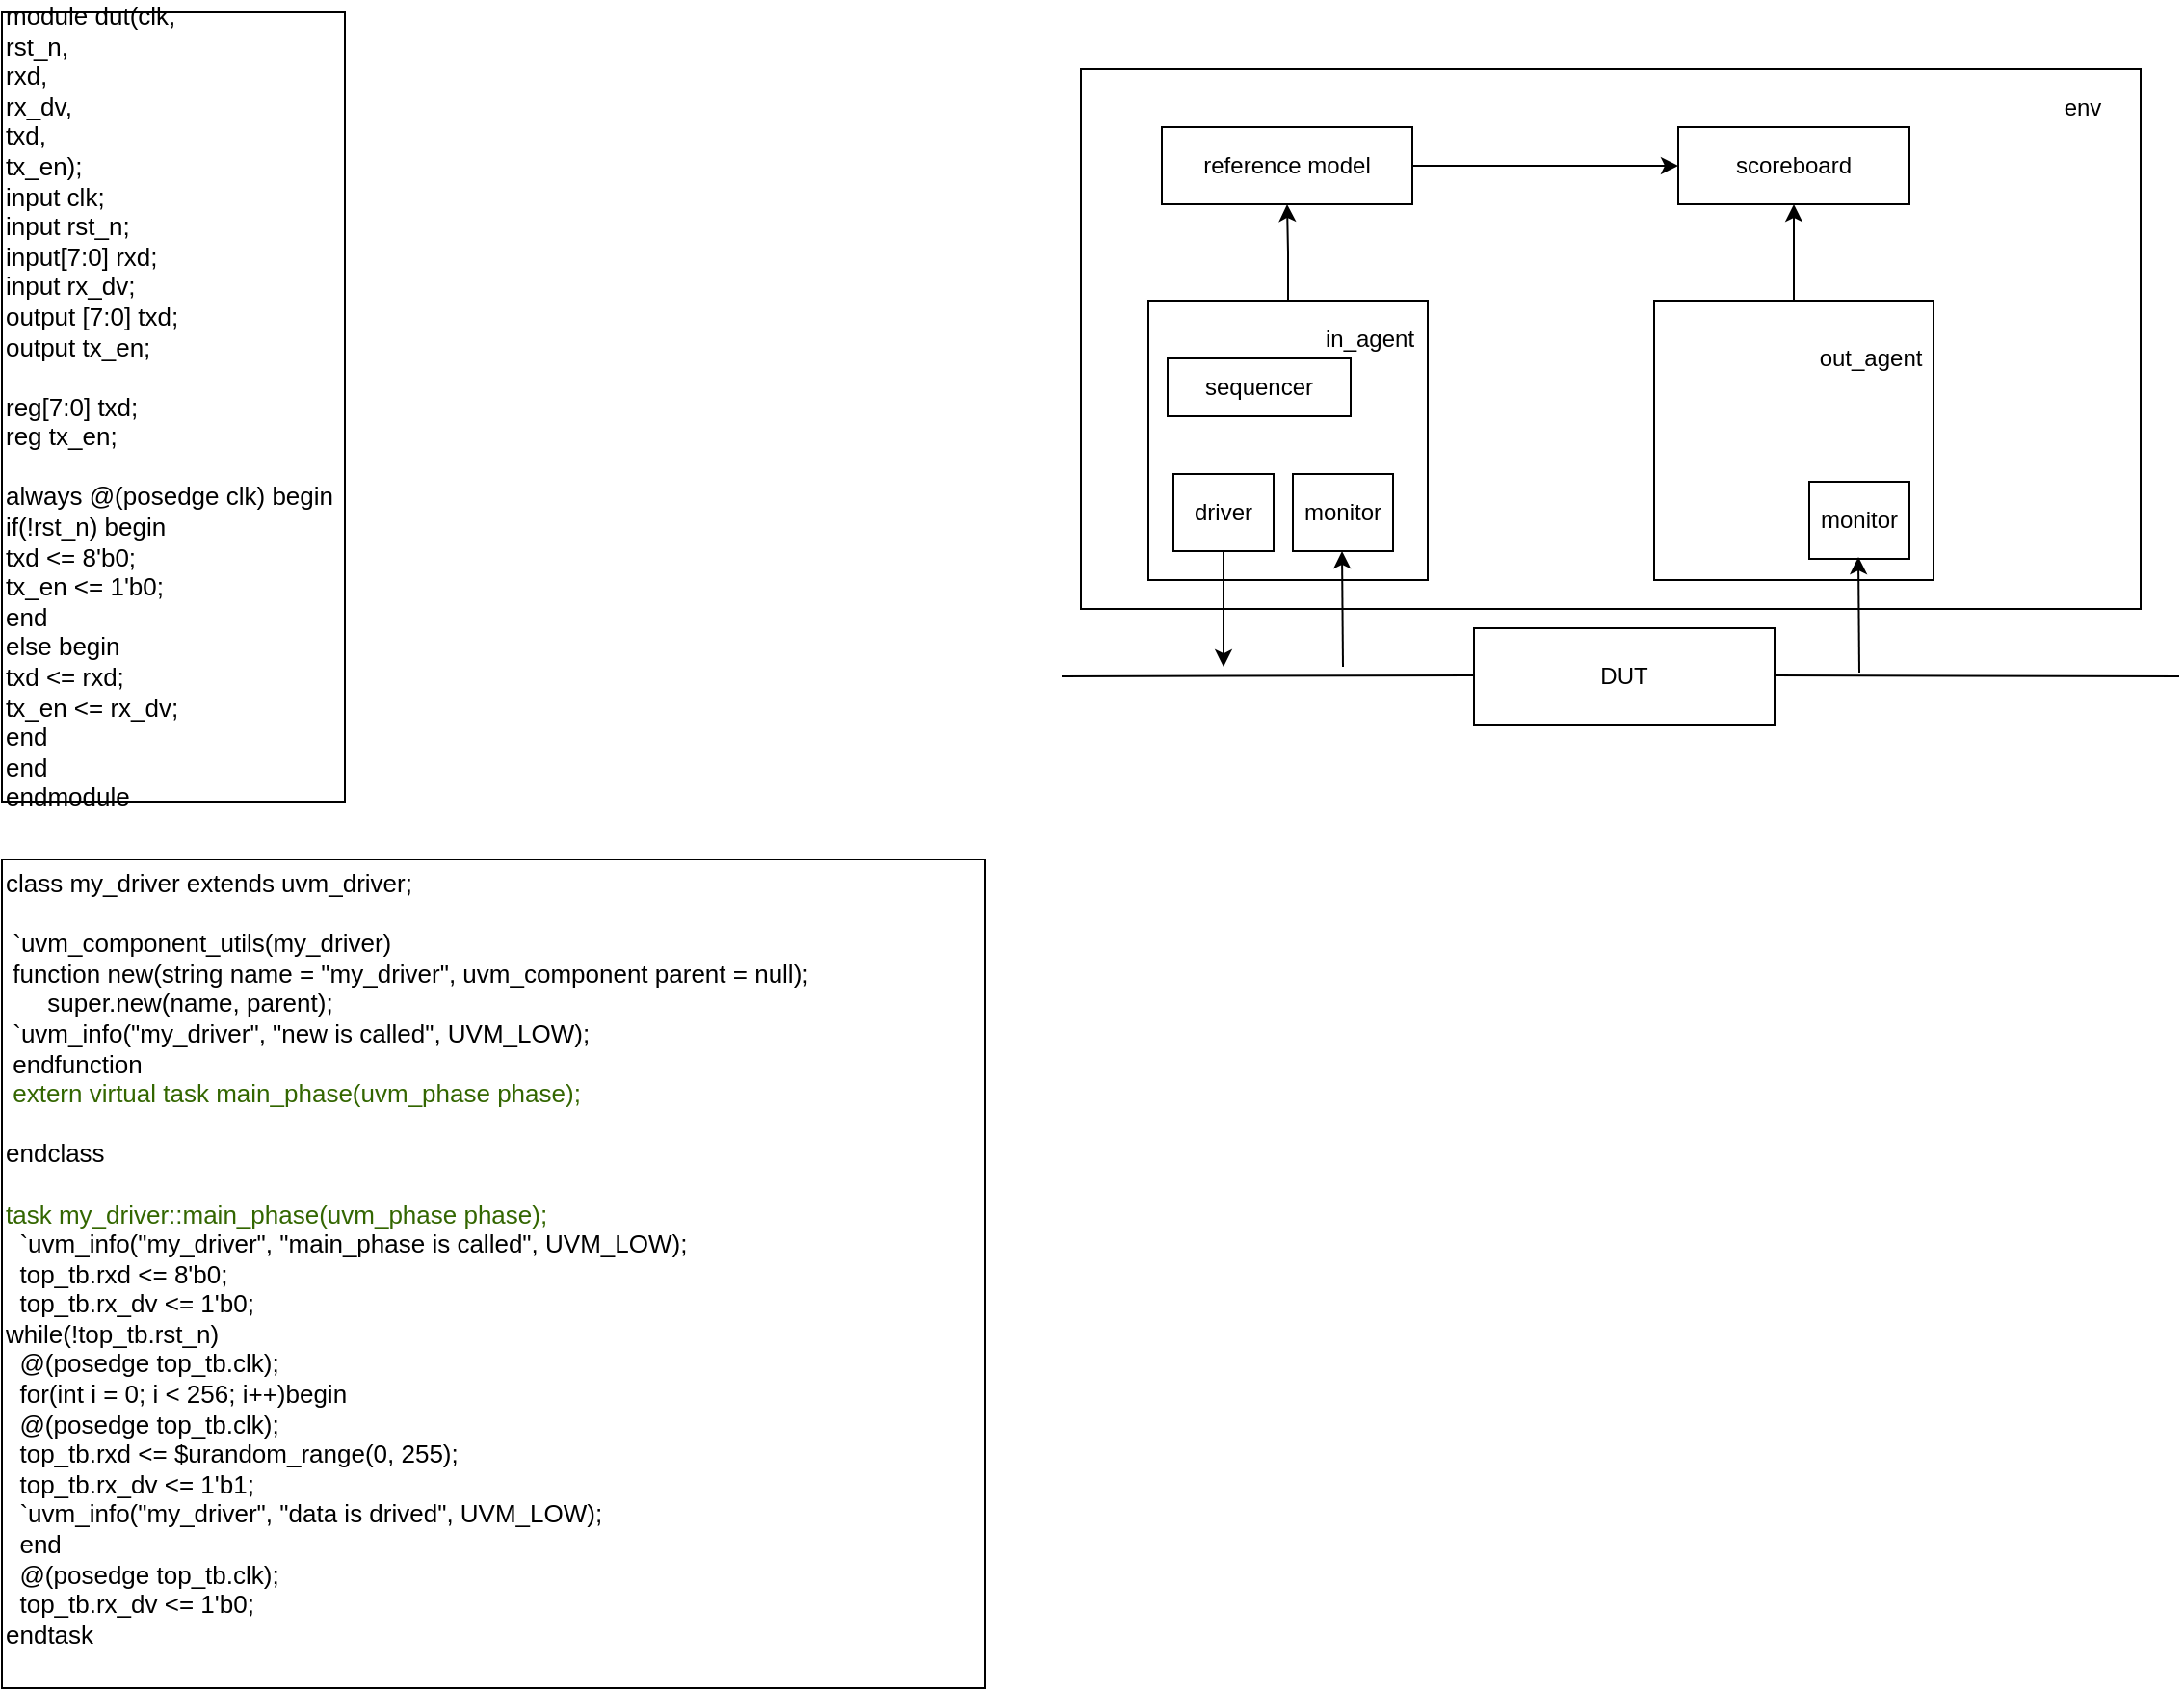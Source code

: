 <mxfile version="14.1.1" type="github">
  <diagram id="VvrQXZiGgJxXtHWpphrn" name="第 1 页">
    <mxGraphModel dx="1865" dy="580" grid="1" gridSize="10" guides="1" tooltips="1" connect="1" arrows="1" fold="1" page="1" pageScale="1" pageWidth="827" pageHeight="1169" math="0" shadow="0">
      <root>
        <mxCell id="0" />
        <mxCell id="1" parent="0" />
        <mxCell id="lT9_1T-F9tKFjYY36Jcc-4" value="" style="rounded=0;whiteSpace=wrap;html=1;" parent="1" vertex="1">
          <mxGeometry x="90" y="40" width="550" height="280" as="geometry" />
        </mxCell>
        <mxCell id="lT9_1T-F9tKFjYY36Jcc-1" value="DUT" style="rounded=0;whiteSpace=wrap;html=1;" parent="1" vertex="1">
          <mxGeometry x="294" y="330" width="156" height="50" as="geometry" />
        </mxCell>
        <mxCell id="lT9_1T-F9tKFjYY36Jcc-2" value="" style="endArrow=none;html=1;" parent="1" edge="1">
          <mxGeometry width="50" height="50" relative="1" as="geometry">
            <mxPoint x="80" y="355" as="sourcePoint" />
            <mxPoint x="294" y="354.5" as="targetPoint" />
          </mxGeometry>
        </mxCell>
        <mxCell id="lT9_1T-F9tKFjYY36Jcc-3" value="" style="endArrow=none;html=1;" parent="1" edge="1">
          <mxGeometry width="50" height="50" relative="1" as="geometry">
            <mxPoint x="450" y="354.5" as="sourcePoint" />
            <mxPoint x="660" y="355" as="targetPoint" />
          </mxGeometry>
        </mxCell>
        <mxCell id="lT9_1T-F9tKFjYY36Jcc-5" value="env" style="text;html=1;strokeColor=none;fillColor=none;align=center;verticalAlign=middle;whiteSpace=wrap;rounded=0;" parent="1" vertex="1">
          <mxGeometry x="590" y="50" width="40" height="20" as="geometry" />
        </mxCell>
        <mxCell id="lT9_1T-F9tKFjYY36Jcc-26" style="edgeStyle=orthogonalEdgeStyle;rounded=0;orthogonalLoop=1;jettySize=auto;html=1;entryX=0;entryY=0.5;entryDx=0;entryDy=0;" parent="1" source="lT9_1T-F9tKFjYY36Jcc-6" target="lT9_1T-F9tKFjYY36Jcc-14" edge="1">
          <mxGeometry relative="1" as="geometry" />
        </mxCell>
        <mxCell id="lT9_1T-F9tKFjYY36Jcc-6" value="reference model" style="rounded=0;whiteSpace=wrap;html=1;" parent="1" vertex="1">
          <mxGeometry x="132" y="70" width="130" height="40" as="geometry" />
        </mxCell>
        <mxCell id="lT9_1T-F9tKFjYY36Jcc-14" value="scoreboard" style="rounded=0;whiteSpace=wrap;html=1;" parent="1" vertex="1">
          <mxGeometry x="400" y="70" width="120" height="40" as="geometry" />
        </mxCell>
        <mxCell id="lT9_1T-F9tKFjYY36Jcc-27" style="edgeStyle=orthogonalEdgeStyle;rounded=0;orthogonalLoop=1;jettySize=auto;html=1;entryX=0.5;entryY=1;entryDx=0;entryDy=0;" parent="1" source="lT9_1T-F9tKFjYY36Jcc-15" target="lT9_1T-F9tKFjYY36Jcc-6" edge="1">
          <mxGeometry relative="1" as="geometry" />
        </mxCell>
        <mxCell id="lT9_1T-F9tKFjYY36Jcc-15" value="" style="whiteSpace=wrap;html=1;aspect=fixed;" parent="1" vertex="1">
          <mxGeometry x="125" y="160" width="145" height="145" as="geometry" />
        </mxCell>
        <mxCell id="lT9_1T-F9tKFjYY36Jcc-25" style="edgeStyle=orthogonalEdgeStyle;rounded=0;orthogonalLoop=1;jettySize=auto;html=1;entryX=0.5;entryY=1;entryDx=0;entryDy=0;" parent="1" source="lT9_1T-F9tKFjYY36Jcc-16" target="lT9_1T-F9tKFjYY36Jcc-14" edge="1">
          <mxGeometry relative="1" as="geometry" />
        </mxCell>
        <mxCell id="lT9_1T-F9tKFjYY36Jcc-16" value="" style="whiteSpace=wrap;html=1;aspect=fixed;" parent="1" vertex="1">
          <mxGeometry x="387.5" y="160" width="145" height="145" as="geometry" />
        </mxCell>
        <mxCell id="lT9_1T-F9tKFjYY36Jcc-17" value="in_agent" style="text;html=1;strokeColor=none;fillColor=none;align=center;verticalAlign=middle;whiteSpace=wrap;rounded=0;" parent="1" vertex="1">
          <mxGeometry x="220" y="170" width="40" height="20" as="geometry" />
        </mxCell>
        <mxCell id="lT9_1T-F9tKFjYY36Jcc-19" value="sequencer" style="rounded=0;whiteSpace=wrap;html=1;" parent="1" vertex="1">
          <mxGeometry x="135" y="190" width="95" height="30" as="geometry" />
        </mxCell>
        <mxCell id="lT9_1T-F9tKFjYY36Jcc-28" style="edgeStyle=orthogonalEdgeStyle;rounded=0;orthogonalLoop=1;jettySize=auto;html=1;" parent="1" source="lT9_1T-F9tKFjYY36Jcc-20" edge="1">
          <mxGeometry relative="1" as="geometry">
            <mxPoint x="164" y="350" as="targetPoint" />
          </mxGeometry>
        </mxCell>
        <mxCell id="lT9_1T-F9tKFjYY36Jcc-20" value="driver" style="rounded=0;whiteSpace=wrap;html=1;" parent="1" vertex="1">
          <mxGeometry x="138" y="250" width="52" height="40" as="geometry" />
        </mxCell>
        <mxCell id="lT9_1T-F9tKFjYY36Jcc-21" value="monitor" style="rounded=0;whiteSpace=wrap;html=1;" parent="1" vertex="1">
          <mxGeometry x="200" y="250" width="52" height="40" as="geometry" />
        </mxCell>
        <mxCell id="lT9_1T-F9tKFjYY36Jcc-23" value="monitor" style="rounded=0;whiteSpace=wrap;html=1;" parent="1" vertex="1">
          <mxGeometry x="468" y="254" width="52" height="40" as="geometry" />
        </mxCell>
        <mxCell id="lT9_1T-F9tKFjYY36Jcc-24" value="out_agent" style="text;html=1;strokeColor=none;fillColor=none;align=center;verticalAlign=middle;whiteSpace=wrap;rounded=0;" parent="1" vertex="1">
          <mxGeometry x="480" y="180" width="40" height="20" as="geometry" />
        </mxCell>
        <mxCell id="lT9_1T-F9tKFjYY36Jcc-29" value="" style="endArrow=classic;html=1;" parent="1" edge="1">
          <mxGeometry width="50" height="50" relative="1" as="geometry">
            <mxPoint x="226" y="350" as="sourcePoint" />
            <mxPoint x="225.5" y="290" as="targetPoint" />
          </mxGeometry>
        </mxCell>
        <mxCell id="lT9_1T-F9tKFjYY36Jcc-30" value="" style="endArrow=classic;html=1;" parent="1" edge="1">
          <mxGeometry width="50" height="50" relative="1" as="geometry">
            <mxPoint x="494" y="353" as="sourcePoint" />
            <mxPoint x="493.5" y="293" as="targetPoint" />
          </mxGeometry>
        </mxCell>
        <mxCell id="uRme-oSHl7LuD4Ypp3Qp-2" value="&lt;div style=&quot;font-size: 13px;&quot;&gt;module dut(clk,&amp;nbsp;&lt;/div&gt;&lt;div style=&quot;font-size: 13px;&quot;&gt;rst_n,&amp;nbsp;&lt;/div&gt;&lt;div style=&quot;font-size: 13px;&quot;&gt;rxd,&amp;nbsp;&lt;/div&gt;&lt;div style=&quot;font-size: 13px;&quot;&gt;rx_dv,&amp;nbsp;&lt;/div&gt;&lt;div style=&quot;font-size: 13px;&quot;&gt;txd,&amp;nbsp;&lt;/div&gt;&lt;div style=&quot;font-size: 13px;&quot;&gt;tx_en);&amp;nbsp;&lt;/div&gt;&lt;div style=&quot;font-size: 13px;&quot;&gt;input clk;&amp;nbsp;&lt;/div&gt;&lt;div style=&quot;font-size: 13px;&quot;&gt;input rst_n;&amp;nbsp;&lt;/div&gt;&lt;div style=&quot;font-size: 13px;&quot;&gt;input[7:0] rxd;&amp;nbsp;&lt;/div&gt;&lt;div style=&quot;font-size: 13px;&quot;&gt;input rx_dv;&amp;nbsp;&lt;/div&gt;&lt;div style=&quot;font-size: 13px;&quot;&gt;output [7:0] txd;&amp;nbsp;&lt;/div&gt;&lt;div style=&quot;font-size: 13px;&quot;&gt;output tx_en;&amp;nbsp;&lt;/div&gt;&lt;div style=&quot;font-size: 13px;&quot;&gt;&lt;br style=&quot;font-size: 13px;&quot;&gt;&lt;/div&gt;&lt;div style=&quot;font-size: 13px;&quot;&gt;reg[7:0] txd;&amp;nbsp;&lt;/div&gt;&lt;div style=&quot;font-size: 13px;&quot;&gt;reg tx_en;&amp;nbsp;&lt;/div&gt;&lt;div style=&quot;font-size: 13px;&quot;&gt;&lt;br style=&quot;font-size: 13px;&quot;&gt;&lt;/div&gt;&lt;div style=&quot;font-size: 13px;&quot;&gt;always @(posedge clk) begin&amp;nbsp;&lt;/div&gt;&lt;div style=&quot;font-size: 13px;&quot;&gt;&lt;span style=&quot;font-size: 13px;&quot;&gt;	&lt;/span&gt;if(!rst_n) begin&amp;nbsp;&lt;/div&gt;&lt;div style=&quot;font-size: 13px;&quot;&gt;&lt;span style=&quot;font-size: 13px;&quot;&gt;	&lt;/span&gt;txd &amp;lt;= 8&#39;b0;&amp;nbsp;&lt;/div&gt;&lt;div style=&quot;font-size: 13px;&quot;&gt;&lt;span style=&quot;font-size: 13px;&quot;&gt;	&lt;/span&gt;tx_en &amp;lt;= 1&#39;b0;&amp;nbsp;&lt;/div&gt;&lt;div style=&quot;font-size: 13px;&quot;&gt;&lt;span style=&quot;font-size: 13px;&quot;&gt;	&lt;/span&gt;end&amp;nbsp;&lt;/div&gt;&lt;div style=&quot;font-size: 13px;&quot;&gt;&lt;span style=&quot;font-size: 13px;&quot;&gt;	&lt;/span&gt;else begin&amp;nbsp;&lt;/div&gt;&lt;div style=&quot;font-size: 13px;&quot;&gt;&lt;span style=&quot;font-size: 13px;&quot;&gt;	&lt;/span&gt;txd &amp;lt;= rxd;&amp;nbsp;&lt;/div&gt;&lt;div style=&quot;font-size: 13px;&quot;&gt;&lt;span style=&quot;font-size: 13px;&quot;&gt;	&lt;/span&gt;tx_en &amp;lt;= rx_dv;&amp;nbsp;&lt;/div&gt;&lt;div style=&quot;font-size: 13px;&quot;&gt;&lt;span style=&quot;font-size: 13px;&quot;&gt;	&lt;/span&gt;end&amp;nbsp;&lt;/div&gt;&lt;div style=&quot;font-size: 13px;&quot;&gt;end&amp;nbsp;&lt;/div&gt;&lt;div style=&quot;font-size: 13px;&quot;&gt;endmodule&lt;/div&gt;" style="rounded=0;whiteSpace=wrap;html=1;fontSize=13;align=left;" vertex="1" parent="1">
          <mxGeometry x="-470" y="10" width="178" height="410" as="geometry" />
        </mxCell>
        <mxCell id="uRme-oSHl7LuD4Ypp3Qp-3" value="&lt;div&gt;class my_driver extends uvm_driver;&amp;nbsp;&lt;/div&gt;&lt;div&gt;&lt;br&gt;&lt;/div&gt;&lt;div&gt;&amp;nbsp;`uvm_component_utils(my_driver)&amp;nbsp;&lt;/div&gt;&lt;div&gt;&amp;nbsp;function new(string name = &quot;my_driver&quot;, uvm_component parent = null);&amp;nbsp;&lt;/div&gt;&lt;div&gt;&amp;nbsp; &amp;nbsp; &amp;nbsp; super.new(name, parent);&amp;nbsp;&lt;/div&gt;&lt;div&gt;&amp;nbsp;`uvm_info(&quot;my_driver&quot;, &quot;new is called&quot;, UVM_LOW);&amp;nbsp;&lt;/div&gt;&lt;div&gt;&amp;nbsp;endfunction&amp;nbsp;&lt;/div&gt;&lt;div&gt;&lt;font color=&quot;#336600&quot;&gt;&amp;nbsp;extern virtual task main_phase(uvm_phase phase);&amp;nbsp;&lt;/font&gt;&lt;/div&gt;&lt;div&gt;&lt;br&gt;&lt;/div&gt;&lt;div&gt;endclass&amp;nbsp;&lt;/div&gt;&lt;div&gt;&lt;br&gt;&lt;/div&gt;&lt;div&gt;&lt;font color=&quot;#336600&quot;&gt;task my_driver::main_phase(uvm_phase phase);&amp;nbsp;&lt;/font&gt;&lt;/div&gt;&lt;div&gt;&amp;nbsp; `uvm_info(&quot;my_driver&quot;, &quot;main_phase is called&quot;, UVM_LOW);&amp;nbsp;&lt;/div&gt;&lt;div&gt;&amp;nbsp; top_tb.rxd &amp;lt;= 8&#39;b0;&amp;nbsp;&lt;/div&gt;&lt;div&gt;&amp;nbsp; top_tb.rx_dv &amp;lt;= 1&#39;b0;&amp;nbsp;&lt;/div&gt;&lt;div&gt;while(!top_tb.rst_n)&amp;nbsp;&lt;/div&gt;&lt;div&gt;&amp;nbsp; @(posedge top_tb.clk);&amp;nbsp;&lt;/div&gt;&lt;div&gt;&amp;nbsp; for(int i = 0; i &amp;lt; 256; i++)begin&amp;nbsp;&lt;/div&gt;&lt;div&gt;&amp;nbsp; @(posedge top_tb.clk);&amp;nbsp;&lt;/div&gt;&lt;div&gt;&amp;nbsp; top_tb.rxd &amp;lt;= $urandom_range(0, 255);&amp;nbsp;&lt;/div&gt;&lt;div&gt;&amp;nbsp; top_tb.rx_dv &amp;lt;= 1&#39;b1;&amp;nbsp;&lt;/div&gt;&lt;div&gt;&amp;nbsp; `uvm_info(&quot;my_driver&quot;, &quot;data is drived&quot;, UVM_LOW);&amp;nbsp;&lt;/div&gt;&lt;div&gt;&amp;nbsp; end&amp;nbsp;&lt;/div&gt;&lt;div&gt;&amp;nbsp; @(posedge top_tb.clk);&amp;nbsp;&lt;/div&gt;&lt;div&gt;&amp;nbsp; top_tb.rx_dv &amp;lt;= 1&#39;b0;&amp;nbsp;&lt;/div&gt;&lt;div&gt;endtask&amp;nbsp;&lt;/div&gt;&lt;div&gt;&lt;br&gt;&lt;/div&gt;" style="rounded=0;whiteSpace=wrap;html=1;fontSize=13;align=left;" vertex="1" parent="1">
          <mxGeometry x="-470" y="450" width="510" height="430" as="geometry" />
        </mxCell>
      </root>
    </mxGraphModel>
  </diagram>
</mxfile>
